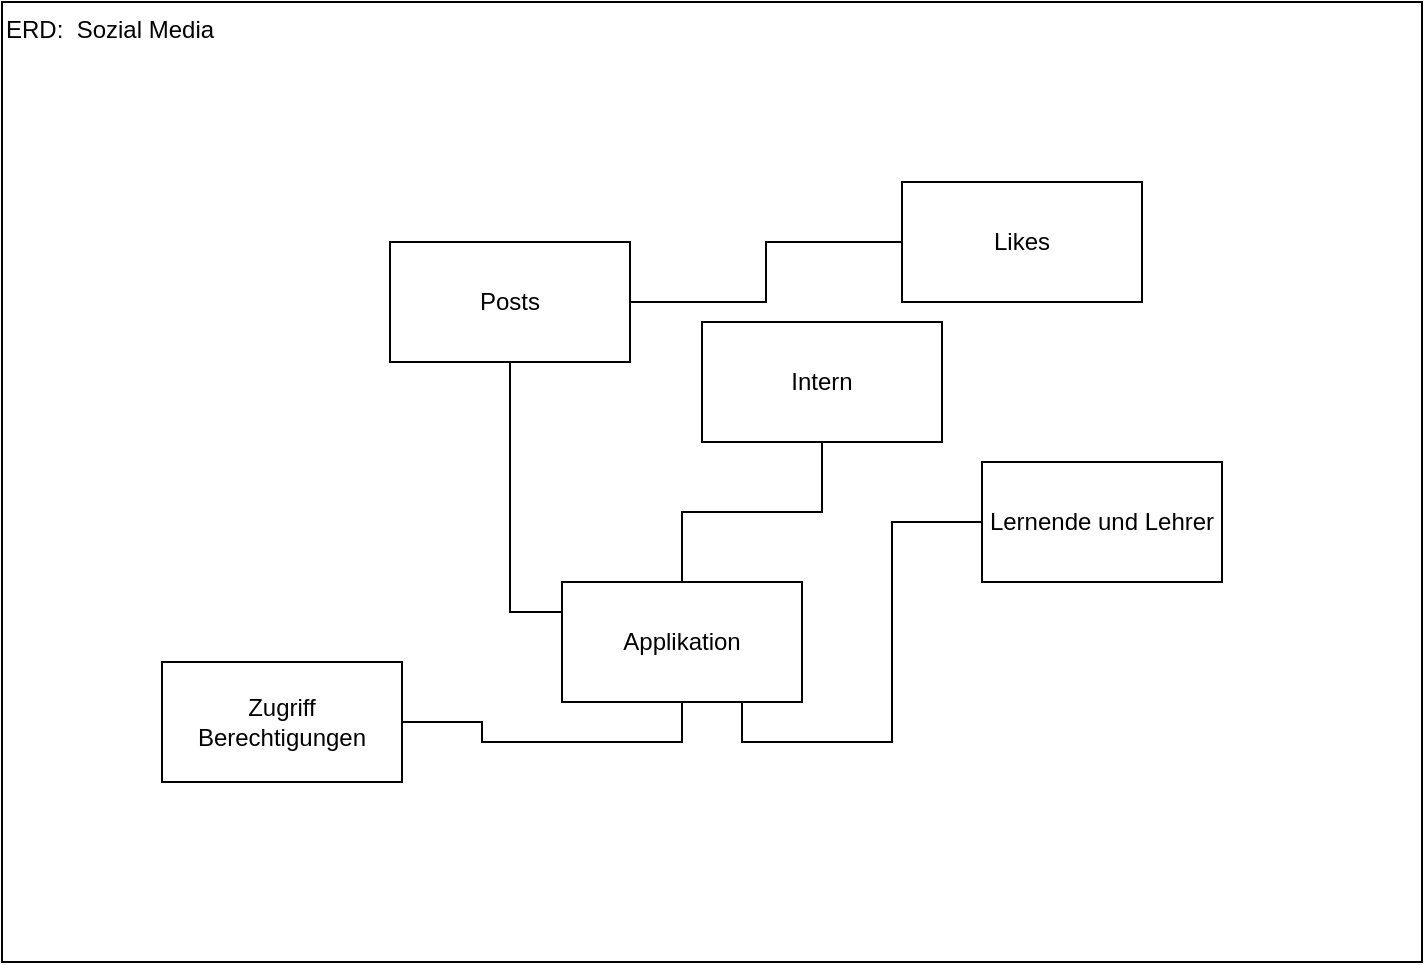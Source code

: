 <mxfile version="16.1.4" type="device"><diagram id="O4vxm83eE4_QJ4wKGQet" name="Page-1"><mxGraphModel dx="1038" dy="1748" grid="1" gridSize="10" guides="1" tooltips="1" connect="1" arrows="1" fold="1" page="1" pageScale="1" pageWidth="827" pageHeight="1169" math="0" shadow="0"><root><mxCell id="0"/><mxCell id="1" parent="0"/><mxCell id="IQDts0CY6WTIbGuxQYUK-28" value="&lt;div&gt;&lt;span&gt;ERD:&amp;nbsp; Sozial Media&lt;/span&gt;&lt;/div&gt;&lt;div&gt;&lt;span&gt;&lt;br&gt;&lt;/span&gt;&lt;/div&gt;" style="rounded=0;whiteSpace=wrap;html=1;align=left;horizontal=1;verticalAlign=top;" vertex="1" parent="1"><mxGeometry x="100" y="-40" width="710" height="480" as="geometry"/></mxCell><mxCell id="IQDts0CY6WTIbGuxQYUK-29" value="Applikation" style="rounded=0;whiteSpace=wrap;html=1;" vertex="1" parent="1"><mxGeometry x="380" y="250" width="120" height="60" as="geometry"/></mxCell><mxCell id="IQDts0CY6WTIbGuxQYUK-31" style="edgeStyle=orthogonalEdgeStyle;rounded=0;orthogonalLoop=1;jettySize=auto;html=1;endArrow=none;endFill=0;" edge="1" parent="1" source="IQDts0CY6WTIbGuxQYUK-30" target="IQDts0CY6WTIbGuxQYUK-29"><mxGeometry relative="1" as="geometry"/></mxCell><mxCell id="IQDts0CY6WTIbGuxQYUK-30" value="Intern" style="rounded=0;whiteSpace=wrap;html=1;" vertex="1" parent="1"><mxGeometry x="450" y="120" width="120" height="60" as="geometry"/></mxCell><mxCell id="IQDts0CY6WTIbGuxQYUK-33" style="edgeStyle=orthogonalEdgeStyle;rounded=0;orthogonalLoop=1;jettySize=auto;html=1;entryX=0.5;entryY=1;entryDx=0;entryDy=0;endArrow=none;endFill=0;" edge="1" parent="1" source="IQDts0CY6WTIbGuxQYUK-32" target="IQDts0CY6WTIbGuxQYUK-29"><mxGeometry relative="1" as="geometry"/></mxCell><mxCell id="IQDts0CY6WTIbGuxQYUK-32" value="Zugriff Berechtigungen" style="rounded=0;whiteSpace=wrap;html=1;" vertex="1" parent="1"><mxGeometry x="180" y="290" width="120" height="60" as="geometry"/></mxCell><mxCell id="IQDts0CY6WTIbGuxQYUK-35" style="edgeStyle=orthogonalEdgeStyle;rounded=0;orthogonalLoop=1;jettySize=auto;html=1;entryX=0;entryY=0.25;entryDx=0;entryDy=0;endArrow=none;endFill=0;" edge="1" parent="1" source="IQDts0CY6WTIbGuxQYUK-34" target="IQDts0CY6WTIbGuxQYUK-29"><mxGeometry relative="1" as="geometry"/></mxCell><mxCell id="IQDts0CY6WTIbGuxQYUK-34" value="Posts" style="rounded=0;whiteSpace=wrap;html=1;" vertex="1" parent="1"><mxGeometry x="294" y="80" width="120" height="60" as="geometry"/></mxCell><mxCell id="IQDts0CY6WTIbGuxQYUK-39" style="edgeStyle=orthogonalEdgeStyle;rounded=0;orthogonalLoop=1;jettySize=auto;html=1;entryX=1;entryY=0.5;entryDx=0;entryDy=0;endArrow=none;endFill=0;" edge="1" parent="1" source="IQDts0CY6WTIbGuxQYUK-38" target="IQDts0CY6WTIbGuxQYUK-34"><mxGeometry relative="1" as="geometry"/></mxCell><mxCell id="IQDts0CY6WTIbGuxQYUK-38" value="Likes" style="rounded=0;whiteSpace=wrap;html=1;" vertex="1" parent="1"><mxGeometry x="550" y="50" width="120" height="60" as="geometry"/></mxCell><mxCell id="IQDts0CY6WTIbGuxQYUK-41" style="edgeStyle=orthogonalEdgeStyle;rounded=0;orthogonalLoop=1;jettySize=auto;html=1;entryX=0.75;entryY=1;entryDx=0;entryDy=0;endArrow=none;endFill=0;" edge="1" parent="1" source="IQDts0CY6WTIbGuxQYUK-40" target="IQDts0CY6WTIbGuxQYUK-29"><mxGeometry relative="1" as="geometry"/></mxCell><mxCell id="IQDts0CY6WTIbGuxQYUK-40" value="Lernende und Lehrer" style="rounded=0;whiteSpace=wrap;html=1;" vertex="1" parent="1"><mxGeometry x="590" y="190" width="120" height="60" as="geometry"/></mxCell></root></mxGraphModel></diagram></mxfile>